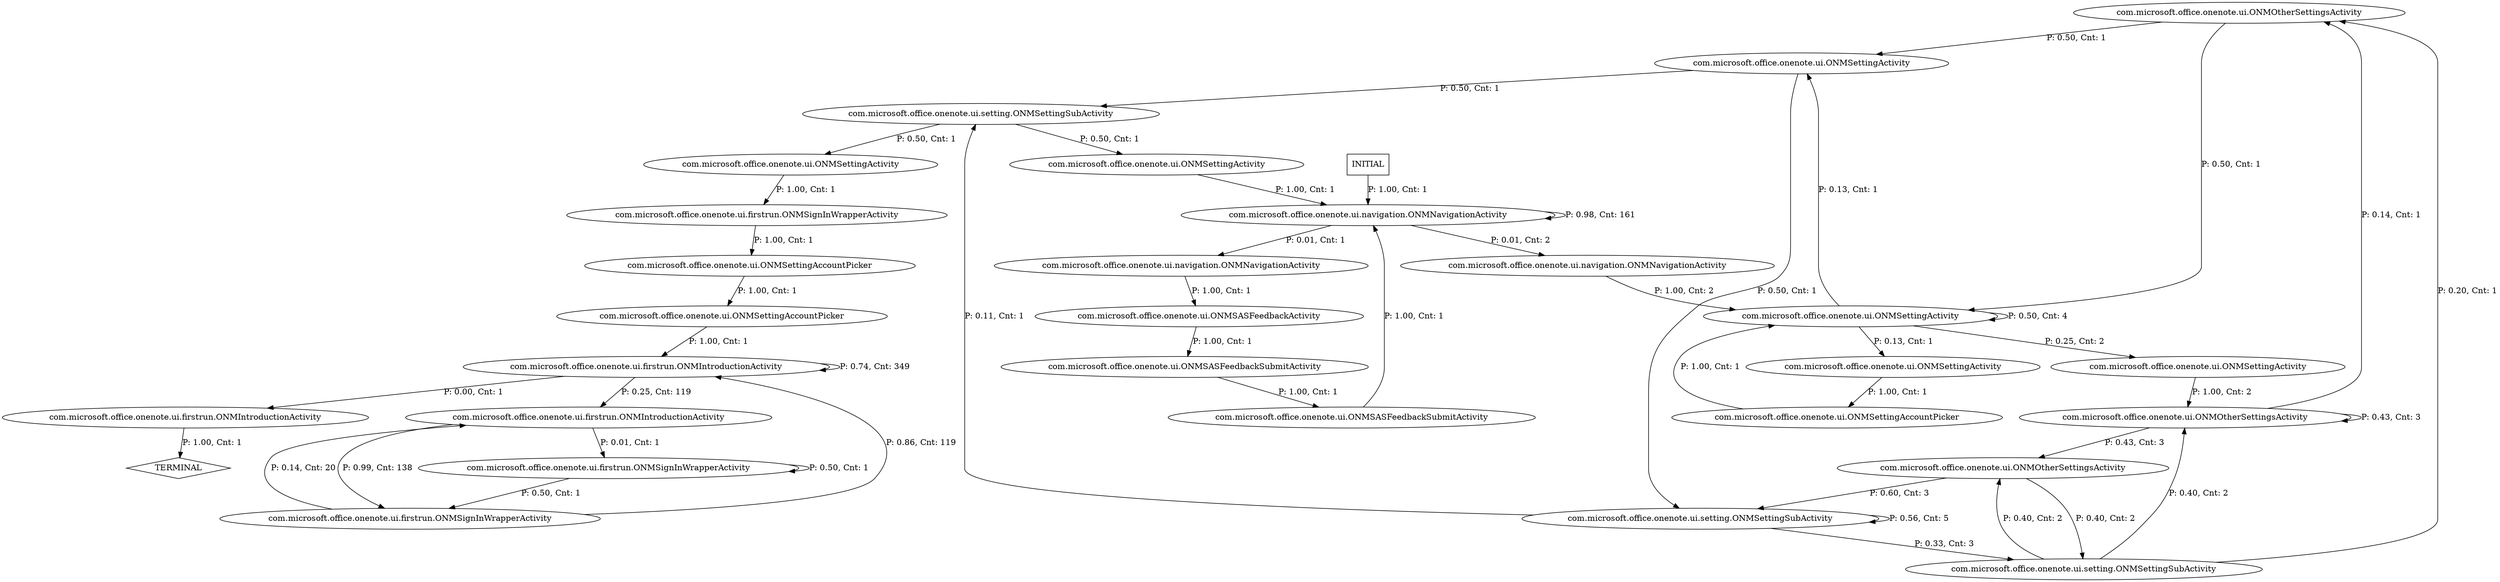 digraph G {
  0 [label="com.microsoft.office.onenote.ui.ONMOtherSettingsActivity"];
  1 [label="com.microsoft.office.onenote.ui.ONMOtherSettingsActivity"];
  2 [label="com.microsoft.office.onenote.ui.ONMOtherSettingsActivity"];
  3 [label="com.microsoft.office.onenote.ui.ONMSASFeedbackActivity"];
  4 [label="com.microsoft.office.onenote.ui.ONMSASFeedbackSubmitActivity"];
  5 [label="com.microsoft.office.onenote.ui.ONMSASFeedbackSubmitActivity"];
  6 [label="com.microsoft.office.onenote.ui.ONMSettingAccountPicker"];
  7 [label="com.microsoft.office.onenote.ui.ONMSettingAccountPicker"];
  8 [label="com.microsoft.office.onenote.ui.ONMSettingAccountPicker"];
  9 [label="com.microsoft.office.onenote.ui.ONMSettingActivity"];
  10 [label="com.microsoft.office.onenote.ui.ONMSettingActivity"];
  11 [label="com.microsoft.office.onenote.ui.ONMSettingActivity"];
  12 [label="com.microsoft.office.onenote.ui.ONMSettingActivity"];
  13 [label="com.microsoft.office.onenote.ui.ONMSettingActivity"];
  14 [label="com.microsoft.office.onenote.ui.ONMSettingActivity"];
  15 [label="com.microsoft.office.onenote.ui.firstrun.ONMIntroductionActivity"];
  16 [label="com.microsoft.office.onenote.ui.firstrun.ONMIntroductionActivity"];
  17 [label="com.microsoft.office.onenote.ui.firstrun.ONMIntroductionActivity"];
  18 [label="com.microsoft.office.onenote.ui.firstrun.ONMSignInWrapperActivity"];
  19 [label="com.microsoft.office.onenote.ui.firstrun.ONMSignInWrapperActivity"];
  20 [label="com.microsoft.office.onenote.ui.firstrun.ONMSignInWrapperActivity"];
  21 [label="com.microsoft.office.onenote.ui.navigation.ONMNavigationActivity"];
  22 [label="com.microsoft.office.onenote.ui.navigation.ONMNavigationActivity"];
  23 [label="com.microsoft.office.onenote.ui.navigation.ONMNavigationActivity"];
  24 [label="com.microsoft.office.onenote.ui.setting.ONMSettingSubActivity"];
  25 [label="com.microsoft.office.onenote.ui.setting.ONMSettingSubActivity"];
  26 [label="com.microsoft.office.onenote.ui.setting.ONMSettingSubActivity"];
  27 [label="TERMINAL",shape=diamond];
  28 [label="INITIAL",shape=box];
0->14 [label="P: 0.50, Cnt: 1"];
0->13 [label="P: 0.50, Cnt: 1"];
1->25 [label="P: 0.40, Cnt: 2"];
1->26 [label="P: 0.60, Cnt: 3"];
2->0 [label="P: 0.14, Cnt: 1"];
2->2 [label="P: 0.43, Cnt: 3"];
2->1 [label="P: 0.43, Cnt: 3"];
3->4 [label="P: 1.00, Cnt: 1"];
4->5 [label="P: 1.00, Cnt: 1"];
5->23 [label="P: 1.00, Cnt: 1"];
6->8 [label="P: 1.00, Cnt: 1"];
7->14 [label="P: 1.00, Cnt: 1"];
8->17 [label="P: 1.00, Cnt: 1"];
9->2 [label="P: 1.00, Cnt: 2"];
10->7 [label="P: 1.00, Cnt: 1"];
11->18 [label="P: 1.00, Cnt: 1"];
12->23 [label="P: 1.00, Cnt: 1"];
13->24 [label="P: 0.50, Cnt: 1"];
13->26 [label="P: 0.50, Cnt: 1"];
14->13 [label="P: 0.13, Cnt: 1"];
14->10 [label="P: 0.13, Cnt: 1"];
14->9 [label="P: 0.25, Cnt: 2"];
14->14 [label="P: 0.50, Cnt: 4"];
15->27 [label="P: 1.00, Cnt: 1"];
16->20 [label="P: 0.01, Cnt: 1"];
16->19 [label="P: 0.99, Cnt: 138"];
17->15 [label="P: 0.00, Cnt: 1"];
17->16 [label="P: 0.25, Cnt: 119"];
17->17 [label="P: 0.74, Cnt: 349"];
18->6 [label="P: 1.00, Cnt: 1"];
19->16 [label="P: 0.14, Cnt: 20"];
19->17 [label="P: 0.86, Cnt: 119"];
20->19 [label="P: 0.50, Cnt: 1"];
20->20 [label="P: 0.50, Cnt: 1"];
21->3 [label="P: 1.00, Cnt: 1"];
22->14 [label="P: 1.00, Cnt: 2"];
23->21 [label="P: 0.01, Cnt: 1"];
23->22 [label="P: 0.01, Cnt: 2"];
23->23 [label="P: 0.98, Cnt: 161"];
24->12 [label="P: 0.50, Cnt: 1"];
24->11 [label="P: 0.50, Cnt: 1"];
25->0 [label="P: 0.20, Cnt: 1"];
25->2 [label="P: 0.40, Cnt: 2"];
25->1 [label="P: 0.40, Cnt: 2"];
26->24 [label="P: 0.11, Cnt: 1"];
26->25 [label="P: 0.33, Cnt: 3"];
26->26 [label="P: 0.56, Cnt: 5"];
28->23 [label="P: 1.00, Cnt: 1"];
}
